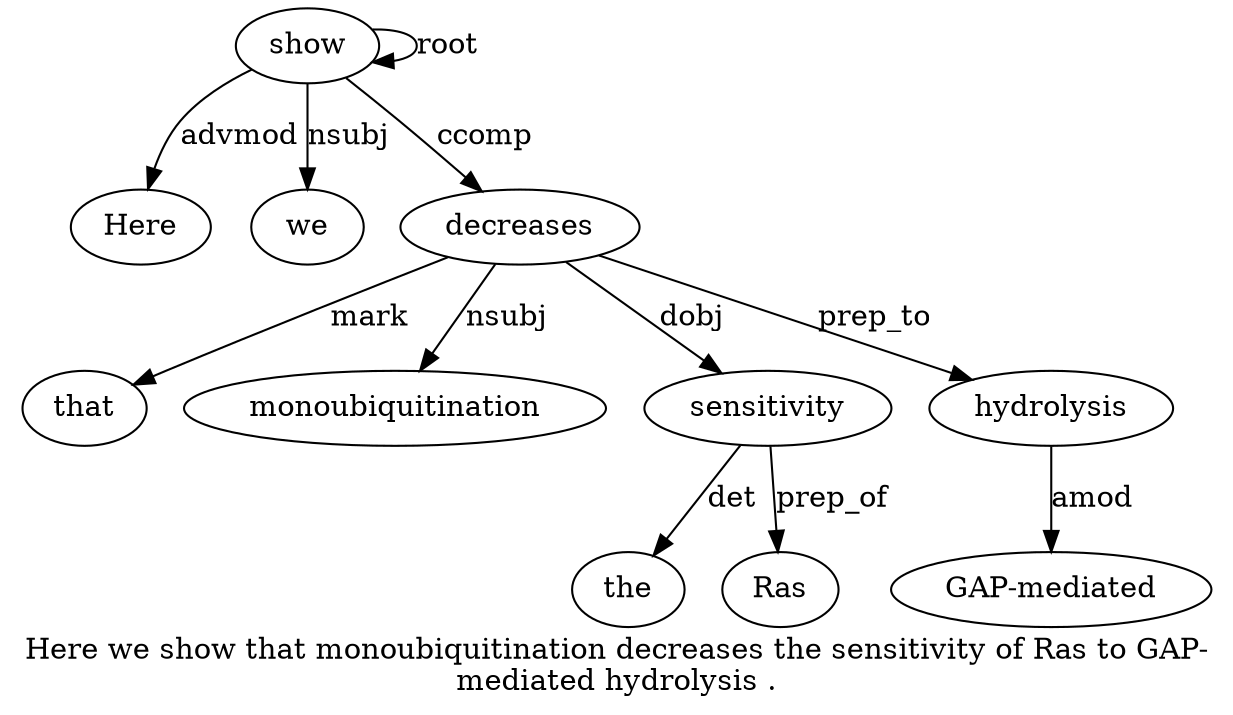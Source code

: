 digraph "Here we show that monoubiquitination decreases the sensitivity of Ras to GAP-mediated hydrolysis ." {
label="Here we show that monoubiquitination decreases the sensitivity of Ras to GAP-
mediated hydrolysis .";
show3 [style=filled, fillcolor=white, label=show];
Here1 [style=filled, fillcolor=white, label=Here];
show3 -> Here1  [label=advmod];
we2 [style=filled, fillcolor=white, label=we];
show3 -> we2  [label=nsubj];
show3 -> show3  [label=root];
decreases6 [style=filled, fillcolor=white, label=decreases];
that4 [style=filled, fillcolor=white, label=that];
decreases6 -> that4  [label=mark];
monoubiquitination5 [style=filled, fillcolor=white, label=monoubiquitination];
decreases6 -> monoubiquitination5  [label=nsubj];
show3 -> decreases6  [label=ccomp];
sensitivity8 [style=filled, fillcolor=white, label=sensitivity];
the7 [style=filled, fillcolor=white, label=the];
sensitivity8 -> the7  [label=det];
decreases6 -> sensitivity8  [label=dobj];
Ras10 [style=filled, fillcolor=white, label=Ras];
sensitivity8 -> Ras10  [label=prep_of];
hydrolysis13 [style=filled, fillcolor=white, label=hydrolysis];
"GAP-mediated12" [style=filled, fillcolor=white, label="GAP-mediated"];
hydrolysis13 -> "GAP-mediated12"  [label=amod];
decreases6 -> hydrolysis13  [label=prep_to];
}
